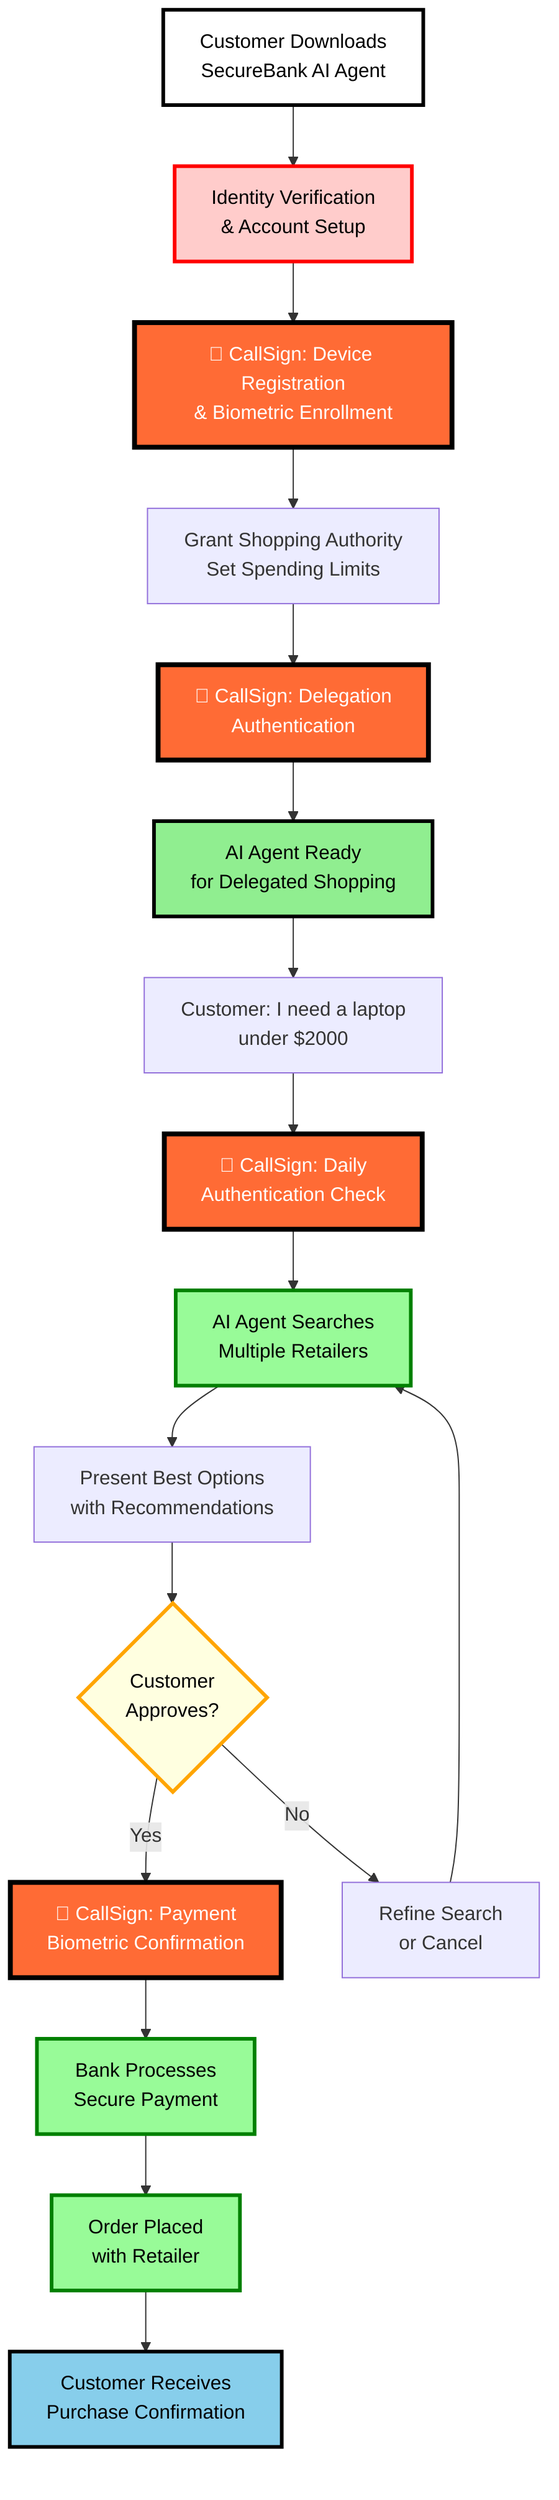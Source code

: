 flowchart TD
    A[Customer Downloads<br/>SecureBank AI Agent] --> B[Identity Verification<br/>& Account Setup]
    B --> CS1[🔐 CallSign: Device Registration<br/>& Biometric Enrollment]
    CS1 --> D[Grant Shopping Authority<br/>Set Spending Limits]
    D --> CS2[🔐 CallSign: Delegation<br/>Authentication]
    CS2 --> E[AI Agent Ready<br/>for Delegated Shopping]
    
    E --> F[Customer: I need a laptop<br/>under $2000]
    F --> CS3[🔐 CallSign: Daily<br/>Authentication Check]
    CS3 --> G[AI Agent Searches<br/>Multiple Retailers]
    G --> H[Present Best Options<br/>with Recommendations]
    H --> I{Customer<br/>Approves?}
    
    I -->|Yes| CS4[🔐 CallSign: Payment<br/>Biometric Confirmation]
    I -->|No| K[Refine Search<br/>or Cancel]
    K --> G
    
    CS4 --> L[Bank Processes<br/>Secure Payment]
    L --> M[Order Placed<br/>with Retailer]
    M --> N[Customer Receives<br/>Purchase Confirmation]
    
    style A fill:#ffffff,stroke:#000000,stroke-width:3px,color:#000000
    style E fill:#90ee90,stroke:#000000,stroke-width:3px,color:#000000
    style N fill:#87ceeb,stroke:#000000,stroke-width:3px,color:#000000
    
    classDef callsign fill:#ff6b35,stroke:#000000,stroke-width:4px,color:#ffffff
    classDef secure fill:#ffcccb,stroke:#ff0000,stroke-width:3px,color:#000000
    classDef process fill:#98fb98,stroke:#008000,stroke-width:3px,color:#000000
    classDef decision fill:#ffffe0,stroke:#ffa500,stroke-width:3px,color:#000000
    
    class CS1,CS2,CS3,CS4 callsign
    class B secure
    class G,L,M process
    class I decision